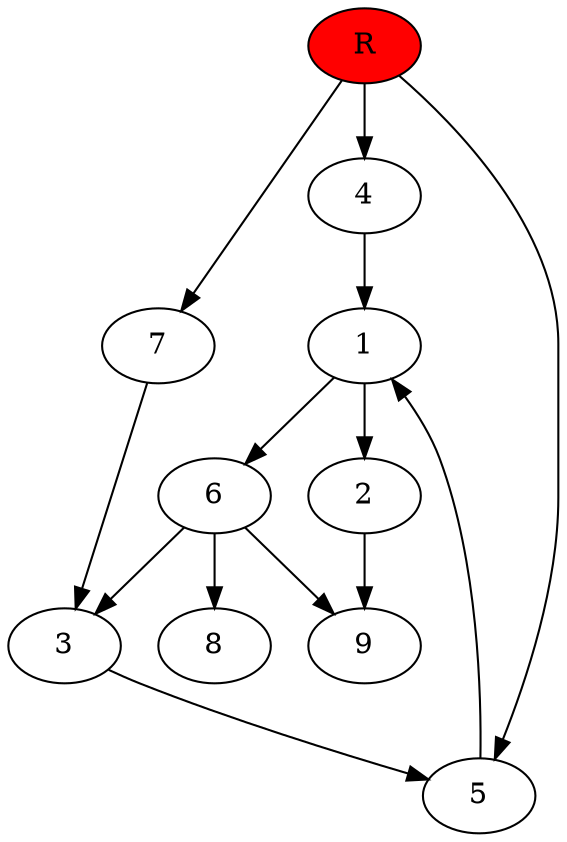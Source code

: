 digraph prb5142 {
	1
	2
	3
	4
	5
	6
	7
	8
	R [fillcolor="#ff0000" style=filled]
	1 -> 2
	1 -> 6
	2 -> 9
	3 -> 5
	4 -> 1
	5 -> 1
	6 -> 3
	6 -> 8
	6 -> 9
	7 -> 3
	R -> 4
	R -> 5
	R -> 7
}
